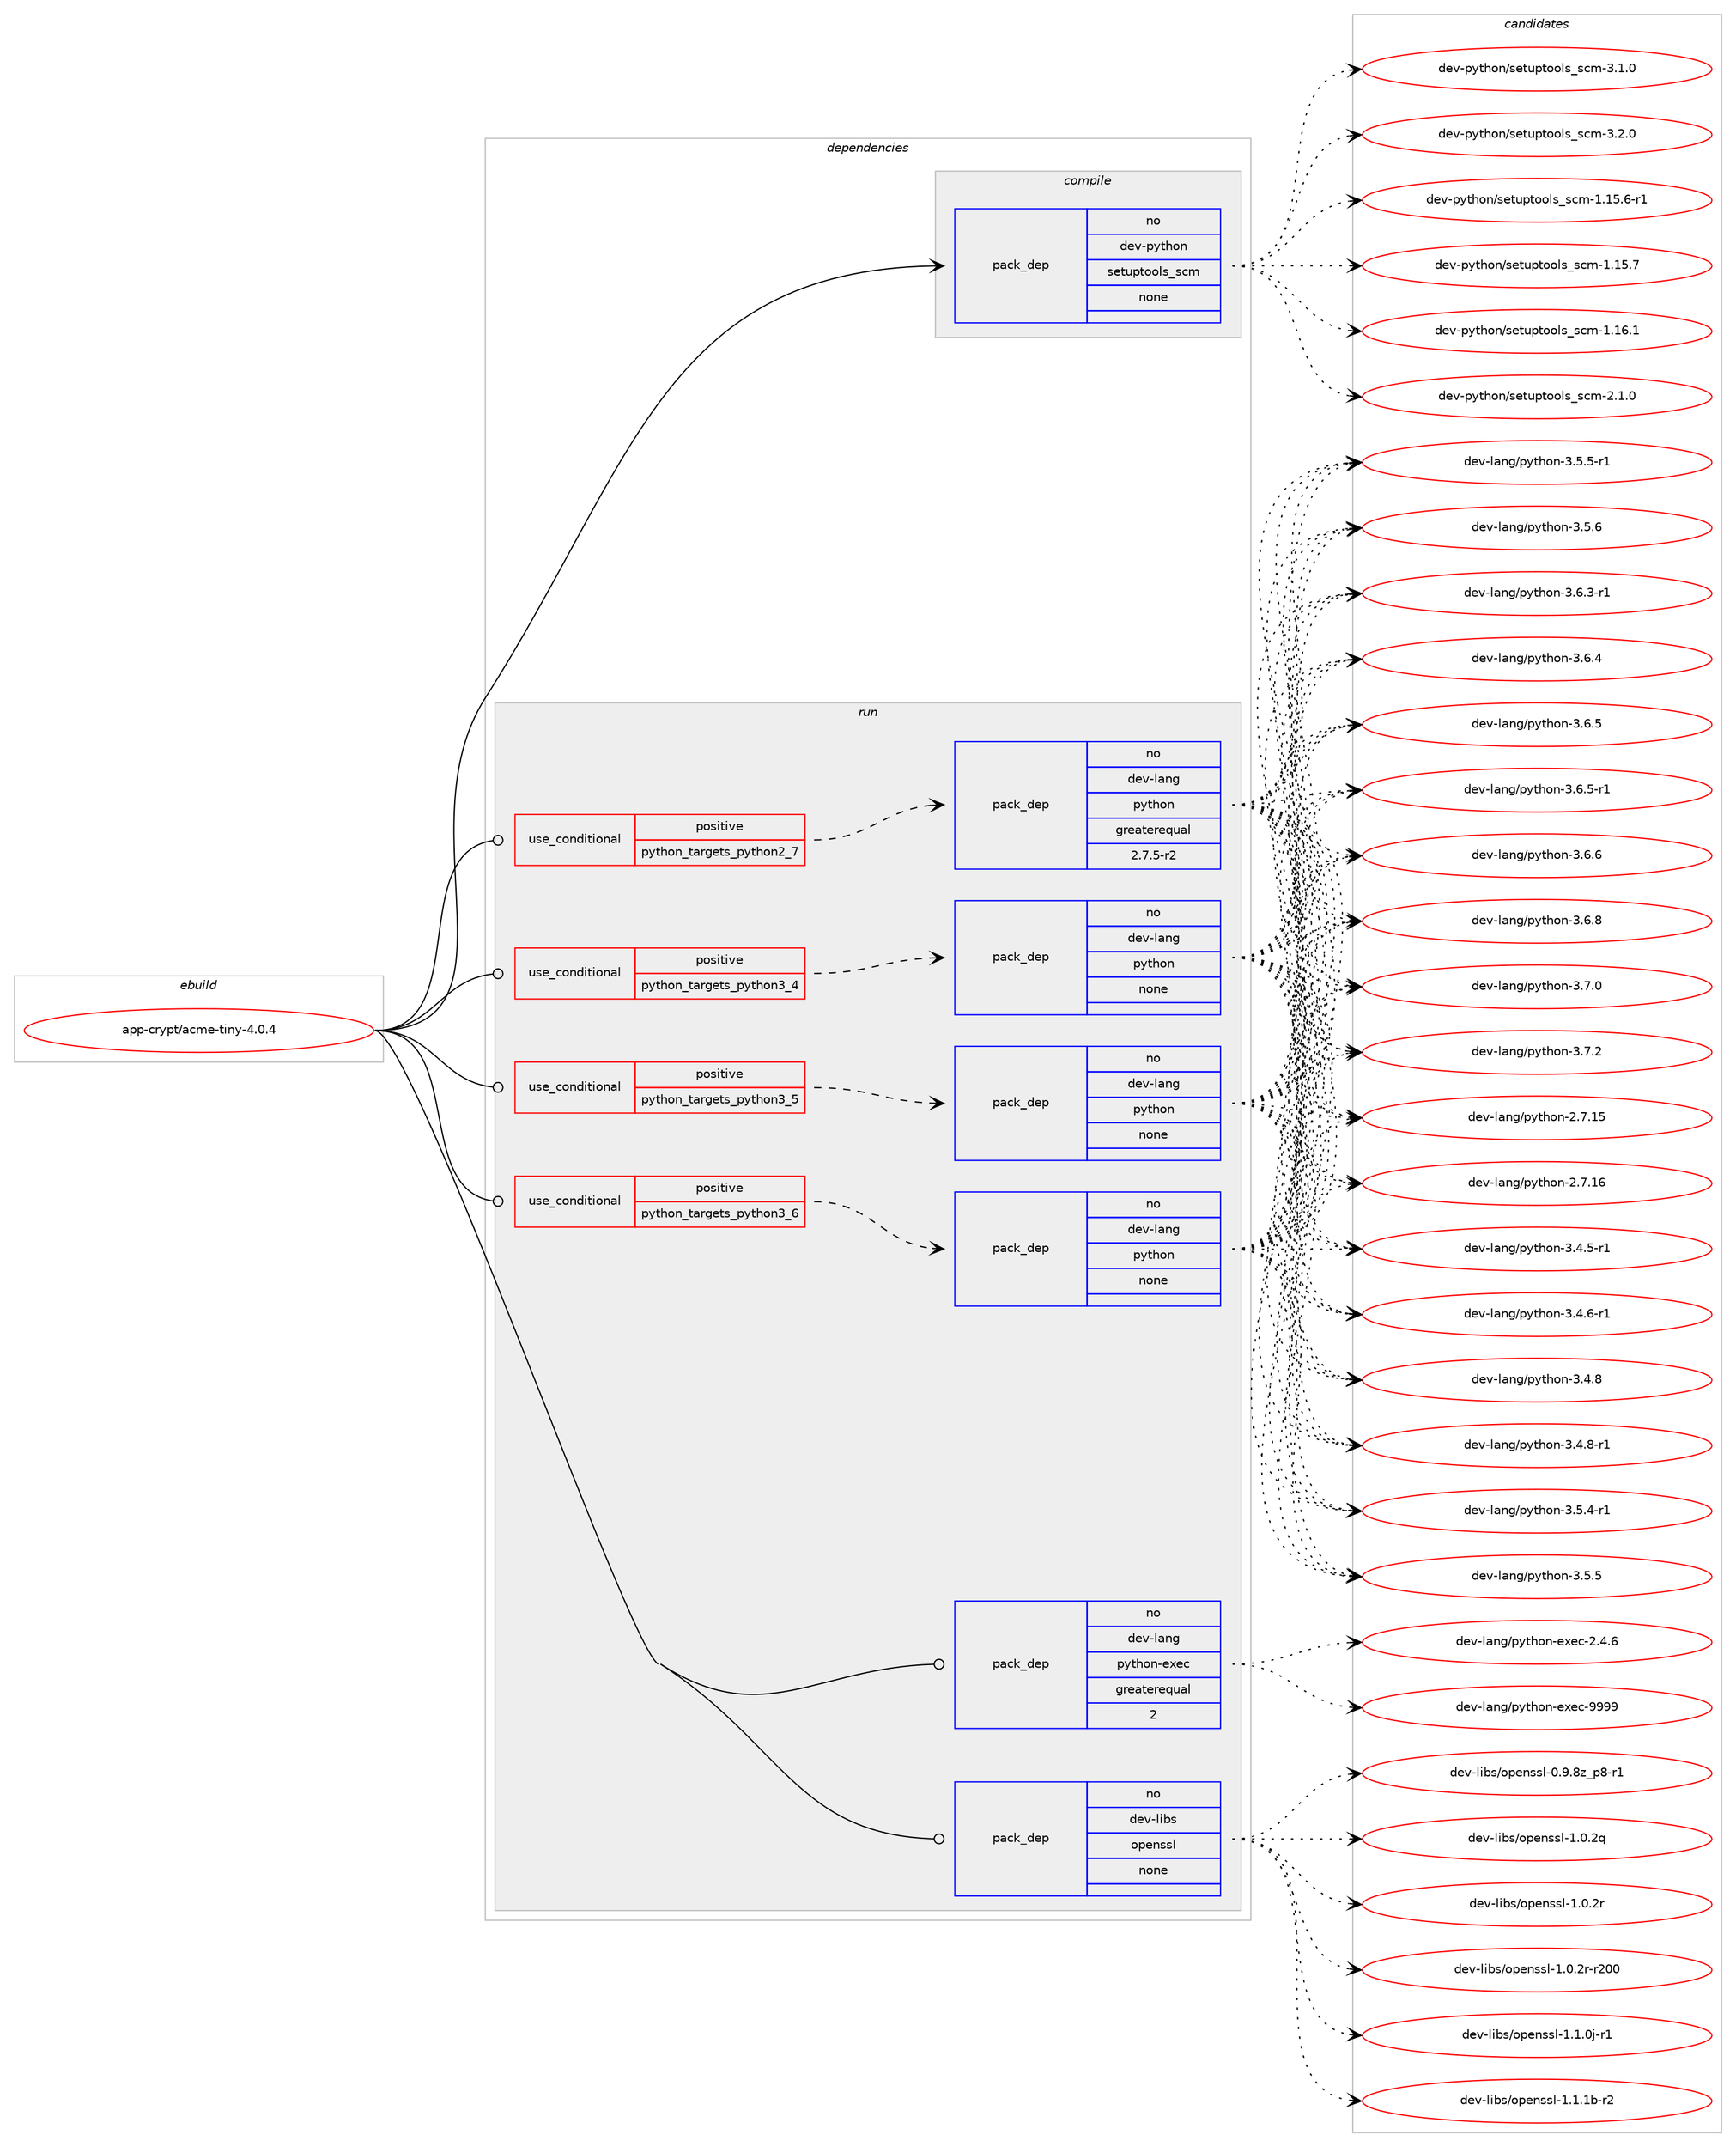 digraph prolog {

# *************
# Graph options
# *************

newrank=true;
concentrate=true;
compound=true;
graph [rankdir=LR,fontname=Helvetica,fontsize=10,ranksep=1.5];#, ranksep=2.5, nodesep=0.2];
edge  [arrowhead=vee];
node  [fontname=Helvetica,fontsize=10];

# **********
# The ebuild
# **********

subgraph cluster_leftcol {
color=gray;
rank=same;
label=<<i>ebuild</i>>;
id [label="app-crypt/acme-tiny-4.0.4", color=red, width=4, href="../app-crypt/acme-tiny-4.0.4.svg"];
}

# ****************
# The dependencies
# ****************

subgraph cluster_midcol {
color=gray;
label=<<i>dependencies</i>>;
subgraph cluster_compile {
fillcolor="#eeeeee";
style=filled;
label=<<i>compile</i>>;
subgraph pack907690 {
dependency1275022 [label=<<TABLE BORDER="0" CELLBORDER="1" CELLSPACING="0" CELLPADDING="4" WIDTH="220"><TR><TD ROWSPAN="6" CELLPADDING="30">pack_dep</TD></TR><TR><TD WIDTH="110">no</TD></TR><TR><TD>dev-python</TD></TR><TR><TD>setuptools_scm</TD></TR><TR><TD>none</TD></TR><TR><TD></TD></TR></TABLE>>, shape=none, color=blue];
}
id:e -> dependency1275022:w [weight=20,style="solid",arrowhead="vee"];
}
subgraph cluster_compileandrun {
fillcolor="#eeeeee";
style=filled;
label=<<i>compile and run</i>>;
}
subgraph cluster_run {
fillcolor="#eeeeee";
style=filled;
label=<<i>run</i>>;
subgraph cond347530 {
dependency1275023 [label=<<TABLE BORDER="0" CELLBORDER="1" CELLSPACING="0" CELLPADDING="4"><TR><TD ROWSPAN="3" CELLPADDING="10">use_conditional</TD></TR><TR><TD>positive</TD></TR><TR><TD>python_targets_python2_7</TD></TR></TABLE>>, shape=none, color=red];
subgraph pack907691 {
dependency1275024 [label=<<TABLE BORDER="0" CELLBORDER="1" CELLSPACING="0" CELLPADDING="4" WIDTH="220"><TR><TD ROWSPAN="6" CELLPADDING="30">pack_dep</TD></TR><TR><TD WIDTH="110">no</TD></TR><TR><TD>dev-lang</TD></TR><TR><TD>python</TD></TR><TR><TD>greaterequal</TD></TR><TR><TD>2.7.5-r2</TD></TR></TABLE>>, shape=none, color=blue];
}
dependency1275023:e -> dependency1275024:w [weight=20,style="dashed",arrowhead="vee"];
}
id:e -> dependency1275023:w [weight=20,style="solid",arrowhead="odot"];
subgraph cond347531 {
dependency1275025 [label=<<TABLE BORDER="0" CELLBORDER="1" CELLSPACING="0" CELLPADDING="4"><TR><TD ROWSPAN="3" CELLPADDING="10">use_conditional</TD></TR><TR><TD>positive</TD></TR><TR><TD>python_targets_python3_4</TD></TR></TABLE>>, shape=none, color=red];
subgraph pack907692 {
dependency1275026 [label=<<TABLE BORDER="0" CELLBORDER="1" CELLSPACING="0" CELLPADDING="4" WIDTH="220"><TR><TD ROWSPAN="6" CELLPADDING="30">pack_dep</TD></TR><TR><TD WIDTH="110">no</TD></TR><TR><TD>dev-lang</TD></TR><TR><TD>python</TD></TR><TR><TD>none</TD></TR><TR><TD></TD></TR></TABLE>>, shape=none, color=blue];
}
dependency1275025:e -> dependency1275026:w [weight=20,style="dashed",arrowhead="vee"];
}
id:e -> dependency1275025:w [weight=20,style="solid",arrowhead="odot"];
subgraph cond347532 {
dependency1275027 [label=<<TABLE BORDER="0" CELLBORDER="1" CELLSPACING="0" CELLPADDING="4"><TR><TD ROWSPAN="3" CELLPADDING="10">use_conditional</TD></TR><TR><TD>positive</TD></TR><TR><TD>python_targets_python3_5</TD></TR></TABLE>>, shape=none, color=red];
subgraph pack907693 {
dependency1275028 [label=<<TABLE BORDER="0" CELLBORDER="1" CELLSPACING="0" CELLPADDING="4" WIDTH="220"><TR><TD ROWSPAN="6" CELLPADDING="30">pack_dep</TD></TR><TR><TD WIDTH="110">no</TD></TR><TR><TD>dev-lang</TD></TR><TR><TD>python</TD></TR><TR><TD>none</TD></TR><TR><TD></TD></TR></TABLE>>, shape=none, color=blue];
}
dependency1275027:e -> dependency1275028:w [weight=20,style="dashed",arrowhead="vee"];
}
id:e -> dependency1275027:w [weight=20,style="solid",arrowhead="odot"];
subgraph cond347533 {
dependency1275029 [label=<<TABLE BORDER="0" CELLBORDER="1" CELLSPACING="0" CELLPADDING="4"><TR><TD ROWSPAN="3" CELLPADDING="10">use_conditional</TD></TR><TR><TD>positive</TD></TR><TR><TD>python_targets_python3_6</TD></TR></TABLE>>, shape=none, color=red];
subgraph pack907694 {
dependency1275030 [label=<<TABLE BORDER="0" CELLBORDER="1" CELLSPACING="0" CELLPADDING="4" WIDTH="220"><TR><TD ROWSPAN="6" CELLPADDING="30">pack_dep</TD></TR><TR><TD WIDTH="110">no</TD></TR><TR><TD>dev-lang</TD></TR><TR><TD>python</TD></TR><TR><TD>none</TD></TR><TR><TD></TD></TR></TABLE>>, shape=none, color=blue];
}
dependency1275029:e -> dependency1275030:w [weight=20,style="dashed",arrowhead="vee"];
}
id:e -> dependency1275029:w [weight=20,style="solid",arrowhead="odot"];
subgraph pack907695 {
dependency1275031 [label=<<TABLE BORDER="0" CELLBORDER="1" CELLSPACING="0" CELLPADDING="4" WIDTH="220"><TR><TD ROWSPAN="6" CELLPADDING="30">pack_dep</TD></TR><TR><TD WIDTH="110">no</TD></TR><TR><TD>dev-lang</TD></TR><TR><TD>python-exec</TD></TR><TR><TD>greaterequal</TD></TR><TR><TD>2</TD></TR></TABLE>>, shape=none, color=blue];
}
id:e -> dependency1275031:w [weight=20,style="solid",arrowhead="odot"];
subgraph pack907696 {
dependency1275032 [label=<<TABLE BORDER="0" CELLBORDER="1" CELLSPACING="0" CELLPADDING="4" WIDTH="220"><TR><TD ROWSPAN="6" CELLPADDING="30">pack_dep</TD></TR><TR><TD WIDTH="110">no</TD></TR><TR><TD>dev-libs</TD></TR><TR><TD>openssl</TD></TR><TR><TD>none</TD></TR><TR><TD></TD></TR></TABLE>>, shape=none, color=blue];
}
id:e -> dependency1275032:w [weight=20,style="solid",arrowhead="odot"];
}
}

# **************
# The candidates
# **************

subgraph cluster_choices {
rank=same;
color=gray;
label=<<i>candidates</i>>;

subgraph choice907690 {
color=black;
nodesep=1;
choice10010111845112121116104111110471151011161171121161111111081159511599109454946495346544511449 [label="dev-python/setuptools_scm-1.15.6-r1", color=red, width=4,href="../dev-python/setuptools_scm-1.15.6-r1.svg"];
choice1001011184511212111610411111047115101116117112116111111108115951159910945494649534655 [label="dev-python/setuptools_scm-1.15.7", color=red, width=4,href="../dev-python/setuptools_scm-1.15.7.svg"];
choice1001011184511212111610411111047115101116117112116111111108115951159910945494649544649 [label="dev-python/setuptools_scm-1.16.1", color=red, width=4,href="../dev-python/setuptools_scm-1.16.1.svg"];
choice10010111845112121116104111110471151011161171121161111111081159511599109455046494648 [label="dev-python/setuptools_scm-2.1.0", color=red, width=4,href="../dev-python/setuptools_scm-2.1.0.svg"];
choice10010111845112121116104111110471151011161171121161111111081159511599109455146494648 [label="dev-python/setuptools_scm-3.1.0", color=red, width=4,href="../dev-python/setuptools_scm-3.1.0.svg"];
choice10010111845112121116104111110471151011161171121161111111081159511599109455146504648 [label="dev-python/setuptools_scm-3.2.0", color=red, width=4,href="../dev-python/setuptools_scm-3.2.0.svg"];
dependency1275022:e -> choice10010111845112121116104111110471151011161171121161111111081159511599109454946495346544511449:w [style=dotted,weight="100"];
dependency1275022:e -> choice1001011184511212111610411111047115101116117112116111111108115951159910945494649534655:w [style=dotted,weight="100"];
dependency1275022:e -> choice1001011184511212111610411111047115101116117112116111111108115951159910945494649544649:w [style=dotted,weight="100"];
dependency1275022:e -> choice10010111845112121116104111110471151011161171121161111111081159511599109455046494648:w [style=dotted,weight="100"];
dependency1275022:e -> choice10010111845112121116104111110471151011161171121161111111081159511599109455146494648:w [style=dotted,weight="100"];
dependency1275022:e -> choice10010111845112121116104111110471151011161171121161111111081159511599109455146504648:w [style=dotted,weight="100"];
}
subgraph choice907691 {
color=black;
nodesep=1;
choice10010111845108971101034711212111610411111045504655464953 [label="dev-lang/python-2.7.15", color=red, width=4,href="../dev-lang/python-2.7.15.svg"];
choice10010111845108971101034711212111610411111045504655464954 [label="dev-lang/python-2.7.16", color=red, width=4,href="../dev-lang/python-2.7.16.svg"];
choice1001011184510897110103471121211161041111104551465246534511449 [label="dev-lang/python-3.4.5-r1", color=red, width=4,href="../dev-lang/python-3.4.5-r1.svg"];
choice1001011184510897110103471121211161041111104551465246544511449 [label="dev-lang/python-3.4.6-r1", color=red, width=4,href="../dev-lang/python-3.4.6-r1.svg"];
choice100101118451089711010347112121116104111110455146524656 [label="dev-lang/python-3.4.8", color=red, width=4,href="../dev-lang/python-3.4.8.svg"];
choice1001011184510897110103471121211161041111104551465246564511449 [label="dev-lang/python-3.4.8-r1", color=red, width=4,href="../dev-lang/python-3.4.8-r1.svg"];
choice1001011184510897110103471121211161041111104551465346524511449 [label="dev-lang/python-3.5.4-r1", color=red, width=4,href="../dev-lang/python-3.5.4-r1.svg"];
choice100101118451089711010347112121116104111110455146534653 [label="dev-lang/python-3.5.5", color=red, width=4,href="../dev-lang/python-3.5.5.svg"];
choice1001011184510897110103471121211161041111104551465346534511449 [label="dev-lang/python-3.5.5-r1", color=red, width=4,href="../dev-lang/python-3.5.5-r1.svg"];
choice100101118451089711010347112121116104111110455146534654 [label="dev-lang/python-3.5.6", color=red, width=4,href="../dev-lang/python-3.5.6.svg"];
choice1001011184510897110103471121211161041111104551465446514511449 [label="dev-lang/python-3.6.3-r1", color=red, width=4,href="../dev-lang/python-3.6.3-r1.svg"];
choice100101118451089711010347112121116104111110455146544652 [label="dev-lang/python-3.6.4", color=red, width=4,href="../dev-lang/python-3.6.4.svg"];
choice100101118451089711010347112121116104111110455146544653 [label="dev-lang/python-3.6.5", color=red, width=4,href="../dev-lang/python-3.6.5.svg"];
choice1001011184510897110103471121211161041111104551465446534511449 [label="dev-lang/python-3.6.5-r1", color=red, width=4,href="../dev-lang/python-3.6.5-r1.svg"];
choice100101118451089711010347112121116104111110455146544654 [label="dev-lang/python-3.6.6", color=red, width=4,href="../dev-lang/python-3.6.6.svg"];
choice100101118451089711010347112121116104111110455146544656 [label="dev-lang/python-3.6.8", color=red, width=4,href="../dev-lang/python-3.6.8.svg"];
choice100101118451089711010347112121116104111110455146554648 [label="dev-lang/python-3.7.0", color=red, width=4,href="../dev-lang/python-3.7.0.svg"];
choice100101118451089711010347112121116104111110455146554650 [label="dev-lang/python-3.7.2", color=red, width=4,href="../dev-lang/python-3.7.2.svg"];
dependency1275024:e -> choice10010111845108971101034711212111610411111045504655464953:w [style=dotted,weight="100"];
dependency1275024:e -> choice10010111845108971101034711212111610411111045504655464954:w [style=dotted,weight="100"];
dependency1275024:e -> choice1001011184510897110103471121211161041111104551465246534511449:w [style=dotted,weight="100"];
dependency1275024:e -> choice1001011184510897110103471121211161041111104551465246544511449:w [style=dotted,weight="100"];
dependency1275024:e -> choice100101118451089711010347112121116104111110455146524656:w [style=dotted,weight="100"];
dependency1275024:e -> choice1001011184510897110103471121211161041111104551465246564511449:w [style=dotted,weight="100"];
dependency1275024:e -> choice1001011184510897110103471121211161041111104551465346524511449:w [style=dotted,weight="100"];
dependency1275024:e -> choice100101118451089711010347112121116104111110455146534653:w [style=dotted,weight="100"];
dependency1275024:e -> choice1001011184510897110103471121211161041111104551465346534511449:w [style=dotted,weight="100"];
dependency1275024:e -> choice100101118451089711010347112121116104111110455146534654:w [style=dotted,weight="100"];
dependency1275024:e -> choice1001011184510897110103471121211161041111104551465446514511449:w [style=dotted,weight="100"];
dependency1275024:e -> choice100101118451089711010347112121116104111110455146544652:w [style=dotted,weight="100"];
dependency1275024:e -> choice100101118451089711010347112121116104111110455146544653:w [style=dotted,weight="100"];
dependency1275024:e -> choice1001011184510897110103471121211161041111104551465446534511449:w [style=dotted,weight="100"];
dependency1275024:e -> choice100101118451089711010347112121116104111110455146544654:w [style=dotted,weight="100"];
dependency1275024:e -> choice100101118451089711010347112121116104111110455146544656:w [style=dotted,weight="100"];
dependency1275024:e -> choice100101118451089711010347112121116104111110455146554648:w [style=dotted,weight="100"];
dependency1275024:e -> choice100101118451089711010347112121116104111110455146554650:w [style=dotted,weight="100"];
}
subgraph choice907692 {
color=black;
nodesep=1;
choice10010111845108971101034711212111610411111045504655464953 [label="dev-lang/python-2.7.15", color=red, width=4,href="../dev-lang/python-2.7.15.svg"];
choice10010111845108971101034711212111610411111045504655464954 [label="dev-lang/python-2.7.16", color=red, width=4,href="../dev-lang/python-2.7.16.svg"];
choice1001011184510897110103471121211161041111104551465246534511449 [label="dev-lang/python-3.4.5-r1", color=red, width=4,href="../dev-lang/python-3.4.5-r1.svg"];
choice1001011184510897110103471121211161041111104551465246544511449 [label="dev-lang/python-3.4.6-r1", color=red, width=4,href="../dev-lang/python-3.4.6-r1.svg"];
choice100101118451089711010347112121116104111110455146524656 [label="dev-lang/python-3.4.8", color=red, width=4,href="../dev-lang/python-3.4.8.svg"];
choice1001011184510897110103471121211161041111104551465246564511449 [label="dev-lang/python-3.4.8-r1", color=red, width=4,href="../dev-lang/python-3.4.8-r1.svg"];
choice1001011184510897110103471121211161041111104551465346524511449 [label="dev-lang/python-3.5.4-r1", color=red, width=4,href="../dev-lang/python-3.5.4-r1.svg"];
choice100101118451089711010347112121116104111110455146534653 [label="dev-lang/python-3.5.5", color=red, width=4,href="../dev-lang/python-3.5.5.svg"];
choice1001011184510897110103471121211161041111104551465346534511449 [label="dev-lang/python-3.5.5-r1", color=red, width=4,href="../dev-lang/python-3.5.5-r1.svg"];
choice100101118451089711010347112121116104111110455146534654 [label="dev-lang/python-3.5.6", color=red, width=4,href="../dev-lang/python-3.5.6.svg"];
choice1001011184510897110103471121211161041111104551465446514511449 [label="dev-lang/python-3.6.3-r1", color=red, width=4,href="../dev-lang/python-3.6.3-r1.svg"];
choice100101118451089711010347112121116104111110455146544652 [label="dev-lang/python-3.6.4", color=red, width=4,href="../dev-lang/python-3.6.4.svg"];
choice100101118451089711010347112121116104111110455146544653 [label="dev-lang/python-3.6.5", color=red, width=4,href="../dev-lang/python-3.6.5.svg"];
choice1001011184510897110103471121211161041111104551465446534511449 [label="dev-lang/python-3.6.5-r1", color=red, width=4,href="../dev-lang/python-3.6.5-r1.svg"];
choice100101118451089711010347112121116104111110455146544654 [label="dev-lang/python-3.6.6", color=red, width=4,href="../dev-lang/python-3.6.6.svg"];
choice100101118451089711010347112121116104111110455146544656 [label="dev-lang/python-3.6.8", color=red, width=4,href="../dev-lang/python-3.6.8.svg"];
choice100101118451089711010347112121116104111110455146554648 [label="dev-lang/python-3.7.0", color=red, width=4,href="../dev-lang/python-3.7.0.svg"];
choice100101118451089711010347112121116104111110455146554650 [label="dev-lang/python-3.7.2", color=red, width=4,href="../dev-lang/python-3.7.2.svg"];
dependency1275026:e -> choice10010111845108971101034711212111610411111045504655464953:w [style=dotted,weight="100"];
dependency1275026:e -> choice10010111845108971101034711212111610411111045504655464954:w [style=dotted,weight="100"];
dependency1275026:e -> choice1001011184510897110103471121211161041111104551465246534511449:w [style=dotted,weight="100"];
dependency1275026:e -> choice1001011184510897110103471121211161041111104551465246544511449:w [style=dotted,weight="100"];
dependency1275026:e -> choice100101118451089711010347112121116104111110455146524656:w [style=dotted,weight="100"];
dependency1275026:e -> choice1001011184510897110103471121211161041111104551465246564511449:w [style=dotted,weight="100"];
dependency1275026:e -> choice1001011184510897110103471121211161041111104551465346524511449:w [style=dotted,weight="100"];
dependency1275026:e -> choice100101118451089711010347112121116104111110455146534653:w [style=dotted,weight="100"];
dependency1275026:e -> choice1001011184510897110103471121211161041111104551465346534511449:w [style=dotted,weight="100"];
dependency1275026:e -> choice100101118451089711010347112121116104111110455146534654:w [style=dotted,weight="100"];
dependency1275026:e -> choice1001011184510897110103471121211161041111104551465446514511449:w [style=dotted,weight="100"];
dependency1275026:e -> choice100101118451089711010347112121116104111110455146544652:w [style=dotted,weight="100"];
dependency1275026:e -> choice100101118451089711010347112121116104111110455146544653:w [style=dotted,weight="100"];
dependency1275026:e -> choice1001011184510897110103471121211161041111104551465446534511449:w [style=dotted,weight="100"];
dependency1275026:e -> choice100101118451089711010347112121116104111110455146544654:w [style=dotted,weight="100"];
dependency1275026:e -> choice100101118451089711010347112121116104111110455146544656:w [style=dotted,weight="100"];
dependency1275026:e -> choice100101118451089711010347112121116104111110455146554648:w [style=dotted,weight="100"];
dependency1275026:e -> choice100101118451089711010347112121116104111110455146554650:w [style=dotted,weight="100"];
}
subgraph choice907693 {
color=black;
nodesep=1;
choice10010111845108971101034711212111610411111045504655464953 [label="dev-lang/python-2.7.15", color=red, width=4,href="../dev-lang/python-2.7.15.svg"];
choice10010111845108971101034711212111610411111045504655464954 [label="dev-lang/python-2.7.16", color=red, width=4,href="../dev-lang/python-2.7.16.svg"];
choice1001011184510897110103471121211161041111104551465246534511449 [label="dev-lang/python-3.4.5-r1", color=red, width=4,href="../dev-lang/python-3.4.5-r1.svg"];
choice1001011184510897110103471121211161041111104551465246544511449 [label="dev-lang/python-3.4.6-r1", color=red, width=4,href="../dev-lang/python-3.4.6-r1.svg"];
choice100101118451089711010347112121116104111110455146524656 [label="dev-lang/python-3.4.8", color=red, width=4,href="../dev-lang/python-3.4.8.svg"];
choice1001011184510897110103471121211161041111104551465246564511449 [label="dev-lang/python-3.4.8-r1", color=red, width=4,href="../dev-lang/python-3.4.8-r1.svg"];
choice1001011184510897110103471121211161041111104551465346524511449 [label="dev-lang/python-3.5.4-r1", color=red, width=4,href="../dev-lang/python-3.5.4-r1.svg"];
choice100101118451089711010347112121116104111110455146534653 [label="dev-lang/python-3.5.5", color=red, width=4,href="../dev-lang/python-3.5.5.svg"];
choice1001011184510897110103471121211161041111104551465346534511449 [label="dev-lang/python-3.5.5-r1", color=red, width=4,href="../dev-lang/python-3.5.5-r1.svg"];
choice100101118451089711010347112121116104111110455146534654 [label="dev-lang/python-3.5.6", color=red, width=4,href="../dev-lang/python-3.5.6.svg"];
choice1001011184510897110103471121211161041111104551465446514511449 [label="dev-lang/python-3.6.3-r1", color=red, width=4,href="../dev-lang/python-3.6.3-r1.svg"];
choice100101118451089711010347112121116104111110455146544652 [label="dev-lang/python-3.6.4", color=red, width=4,href="../dev-lang/python-3.6.4.svg"];
choice100101118451089711010347112121116104111110455146544653 [label="dev-lang/python-3.6.5", color=red, width=4,href="../dev-lang/python-3.6.5.svg"];
choice1001011184510897110103471121211161041111104551465446534511449 [label="dev-lang/python-3.6.5-r1", color=red, width=4,href="../dev-lang/python-3.6.5-r1.svg"];
choice100101118451089711010347112121116104111110455146544654 [label="dev-lang/python-3.6.6", color=red, width=4,href="../dev-lang/python-3.6.6.svg"];
choice100101118451089711010347112121116104111110455146544656 [label="dev-lang/python-3.6.8", color=red, width=4,href="../dev-lang/python-3.6.8.svg"];
choice100101118451089711010347112121116104111110455146554648 [label="dev-lang/python-3.7.0", color=red, width=4,href="../dev-lang/python-3.7.0.svg"];
choice100101118451089711010347112121116104111110455146554650 [label="dev-lang/python-3.7.2", color=red, width=4,href="../dev-lang/python-3.7.2.svg"];
dependency1275028:e -> choice10010111845108971101034711212111610411111045504655464953:w [style=dotted,weight="100"];
dependency1275028:e -> choice10010111845108971101034711212111610411111045504655464954:w [style=dotted,weight="100"];
dependency1275028:e -> choice1001011184510897110103471121211161041111104551465246534511449:w [style=dotted,weight="100"];
dependency1275028:e -> choice1001011184510897110103471121211161041111104551465246544511449:w [style=dotted,weight="100"];
dependency1275028:e -> choice100101118451089711010347112121116104111110455146524656:w [style=dotted,weight="100"];
dependency1275028:e -> choice1001011184510897110103471121211161041111104551465246564511449:w [style=dotted,weight="100"];
dependency1275028:e -> choice1001011184510897110103471121211161041111104551465346524511449:w [style=dotted,weight="100"];
dependency1275028:e -> choice100101118451089711010347112121116104111110455146534653:w [style=dotted,weight="100"];
dependency1275028:e -> choice1001011184510897110103471121211161041111104551465346534511449:w [style=dotted,weight="100"];
dependency1275028:e -> choice100101118451089711010347112121116104111110455146534654:w [style=dotted,weight="100"];
dependency1275028:e -> choice1001011184510897110103471121211161041111104551465446514511449:w [style=dotted,weight="100"];
dependency1275028:e -> choice100101118451089711010347112121116104111110455146544652:w [style=dotted,weight="100"];
dependency1275028:e -> choice100101118451089711010347112121116104111110455146544653:w [style=dotted,weight="100"];
dependency1275028:e -> choice1001011184510897110103471121211161041111104551465446534511449:w [style=dotted,weight="100"];
dependency1275028:e -> choice100101118451089711010347112121116104111110455146544654:w [style=dotted,weight="100"];
dependency1275028:e -> choice100101118451089711010347112121116104111110455146544656:w [style=dotted,weight="100"];
dependency1275028:e -> choice100101118451089711010347112121116104111110455146554648:w [style=dotted,weight="100"];
dependency1275028:e -> choice100101118451089711010347112121116104111110455146554650:w [style=dotted,weight="100"];
}
subgraph choice907694 {
color=black;
nodesep=1;
choice10010111845108971101034711212111610411111045504655464953 [label="dev-lang/python-2.7.15", color=red, width=4,href="../dev-lang/python-2.7.15.svg"];
choice10010111845108971101034711212111610411111045504655464954 [label="dev-lang/python-2.7.16", color=red, width=4,href="../dev-lang/python-2.7.16.svg"];
choice1001011184510897110103471121211161041111104551465246534511449 [label="dev-lang/python-3.4.5-r1", color=red, width=4,href="../dev-lang/python-3.4.5-r1.svg"];
choice1001011184510897110103471121211161041111104551465246544511449 [label="dev-lang/python-3.4.6-r1", color=red, width=4,href="../dev-lang/python-3.4.6-r1.svg"];
choice100101118451089711010347112121116104111110455146524656 [label="dev-lang/python-3.4.8", color=red, width=4,href="../dev-lang/python-3.4.8.svg"];
choice1001011184510897110103471121211161041111104551465246564511449 [label="dev-lang/python-3.4.8-r1", color=red, width=4,href="../dev-lang/python-3.4.8-r1.svg"];
choice1001011184510897110103471121211161041111104551465346524511449 [label="dev-lang/python-3.5.4-r1", color=red, width=4,href="../dev-lang/python-3.5.4-r1.svg"];
choice100101118451089711010347112121116104111110455146534653 [label="dev-lang/python-3.5.5", color=red, width=4,href="../dev-lang/python-3.5.5.svg"];
choice1001011184510897110103471121211161041111104551465346534511449 [label="dev-lang/python-3.5.5-r1", color=red, width=4,href="../dev-lang/python-3.5.5-r1.svg"];
choice100101118451089711010347112121116104111110455146534654 [label="dev-lang/python-3.5.6", color=red, width=4,href="../dev-lang/python-3.5.6.svg"];
choice1001011184510897110103471121211161041111104551465446514511449 [label="dev-lang/python-3.6.3-r1", color=red, width=4,href="../dev-lang/python-3.6.3-r1.svg"];
choice100101118451089711010347112121116104111110455146544652 [label="dev-lang/python-3.6.4", color=red, width=4,href="../dev-lang/python-3.6.4.svg"];
choice100101118451089711010347112121116104111110455146544653 [label="dev-lang/python-3.6.5", color=red, width=4,href="../dev-lang/python-3.6.5.svg"];
choice1001011184510897110103471121211161041111104551465446534511449 [label="dev-lang/python-3.6.5-r1", color=red, width=4,href="../dev-lang/python-3.6.5-r1.svg"];
choice100101118451089711010347112121116104111110455146544654 [label="dev-lang/python-3.6.6", color=red, width=4,href="../dev-lang/python-3.6.6.svg"];
choice100101118451089711010347112121116104111110455146544656 [label="dev-lang/python-3.6.8", color=red, width=4,href="../dev-lang/python-3.6.8.svg"];
choice100101118451089711010347112121116104111110455146554648 [label="dev-lang/python-3.7.0", color=red, width=4,href="../dev-lang/python-3.7.0.svg"];
choice100101118451089711010347112121116104111110455146554650 [label="dev-lang/python-3.7.2", color=red, width=4,href="../dev-lang/python-3.7.2.svg"];
dependency1275030:e -> choice10010111845108971101034711212111610411111045504655464953:w [style=dotted,weight="100"];
dependency1275030:e -> choice10010111845108971101034711212111610411111045504655464954:w [style=dotted,weight="100"];
dependency1275030:e -> choice1001011184510897110103471121211161041111104551465246534511449:w [style=dotted,weight="100"];
dependency1275030:e -> choice1001011184510897110103471121211161041111104551465246544511449:w [style=dotted,weight="100"];
dependency1275030:e -> choice100101118451089711010347112121116104111110455146524656:w [style=dotted,weight="100"];
dependency1275030:e -> choice1001011184510897110103471121211161041111104551465246564511449:w [style=dotted,weight="100"];
dependency1275030:e -> choice1001011184510897110103471121211161041111104551465346524511449:w [style=dotted,weight="100"];
dependency1275030:e -> choice100101118451089711010347112121116104111110455146534653:w [style=dotted,weight="100"];
dependency1275030:e -> choice1001011184510897110103471121211161041111104551465346534511449:w [style=dotted,weight="100"];
dependency1275030:e -> choice100101118451089711010347112121116104111110455146534654:w [style=dotted,weight="100"];
dependency1275030:e -> choice1001011184510897110103471121211161041111104551465446514511449:w [style=dotted,weight="100"];
dependency1275030:e -> choice100101118451089711010347112121116104111110455146544652:w [style=dotted,weight="100"];
dependency1275030:e -> choice100101118451089711010347112121116104111110455146544653:w [style=dotted,weight="100"];
dependency1275030:e -> choice1001011184510897110103471121211161041111104551465446534511449:w [style=dotted,weight="100"];
dependency1275030:e -> choice100101118451089711010347112121116104111110455146544654:w [style=dotted,weight="100"];
dependency1275030:e -> choice100101118451089711010347112121116104111110455146544656:w [style=dotted,weight="100"];
dependency1275030:e -> choice100101118451089711010347112121116104111110455146554648:w [style=dotted,weight="100"];
dependency1275030:e -> choice100101118451089711010347112121116104111110455146554650:w [style=dotted,weight="100"];
}
subgraph choice907695 {
color=black;
nodesep=1;
choice1001011184510897110103471121211161041111104510112010199455046524654 [label="dev-lang/python-exec-2.4.6", color=red, width=4,href="../dev-lang/python-exec-2.4.6.svg"];
choice10010111845108971101034711212111610411111045101120101994557575757 [label="dev-lang/python-exec-9999", color=red, width=4,href="../dev-lang/python-exec-9999.svg"];
dependency1275031:e -> choice1001011184510897110103471121211161041111104510112010199455046524654:w [style=dotted,weight="100"];
dependency1275031:e -> choice10010111845108971101034711212111610411111045101120101994557575757:w [style=dotted,weight="100"];
}
subgraph choice907696 {
color=black;
nodesep=1;
choice10010111845108105981154711111210111011511510845484657465612295112564511449 [label="dev-libs/openssl-0.9.8z_p8-r1", color=red, width=4,href="../dev-libs/openssl-0.9.8z_p8-r1.svg"];
choice100101118451081059811547111112101110115115108454946484650113 [label="dev-libs/openssl-1.0.2q", color=red, width=4,href="../dev-libs/openssl-1.0.2q.svg"];
choice100101118451081059811547111112101110115115108454946484650114 [label="dev-libs/openssl-1.0.2r", color=red, width=4,href="../dev-libs/openssl-1.0.2r.svg"];
choice10010111845108105981154711111210111011511510845494648465011445114504848 [label="dev-libs/openssl-1.0.2r-r200", color=red, width=4,href="../dev-libs/openssl-1.0.2r-r200.svg"];
choice1001011184510810598115471111121011101151151084549464946481064511449 [label="dev-libs/openssl-1.1.0j-r1", color=red, width=4,href="../dev-libs/openssl-1.1.0j-r1.svg"];
choice100101118451081059811547111112101110115115108454946494649984511450 [label="dev-libs/openssl-1.1.1b-r2", color=red, width=4,href="../dev-libs/openssl-1.1.1b-r2.svg"];
dependency1275032:e -> choice10010111845108105981154711111210111011511510845484657465612295112564511449:w [style=dotted,weight="100"];
dependency1275032:e -> choice100101118451081059811547111112101110115115108454946484650113:w [style=dotted,weight="100"];
dependency1275032:e -> choice100101118451081059811547111112101110115115108454946484650114:w [style=dotted,weight="100"];
dependency1275032:e -> choice10010111845108105981154711111210111011511510845494648465011445114504848:w [style=dotted,weight="100"];
dependency1275032:e -> choice1001011184510810598115471111121011101151151084549464946481064511449:w [style=dotted,weight="100"];
dependency1275032:e -> choice100101118451081059811547111112101110115115108454946494649984511450:w [style=dotted,weight="100"];
}
}

}
